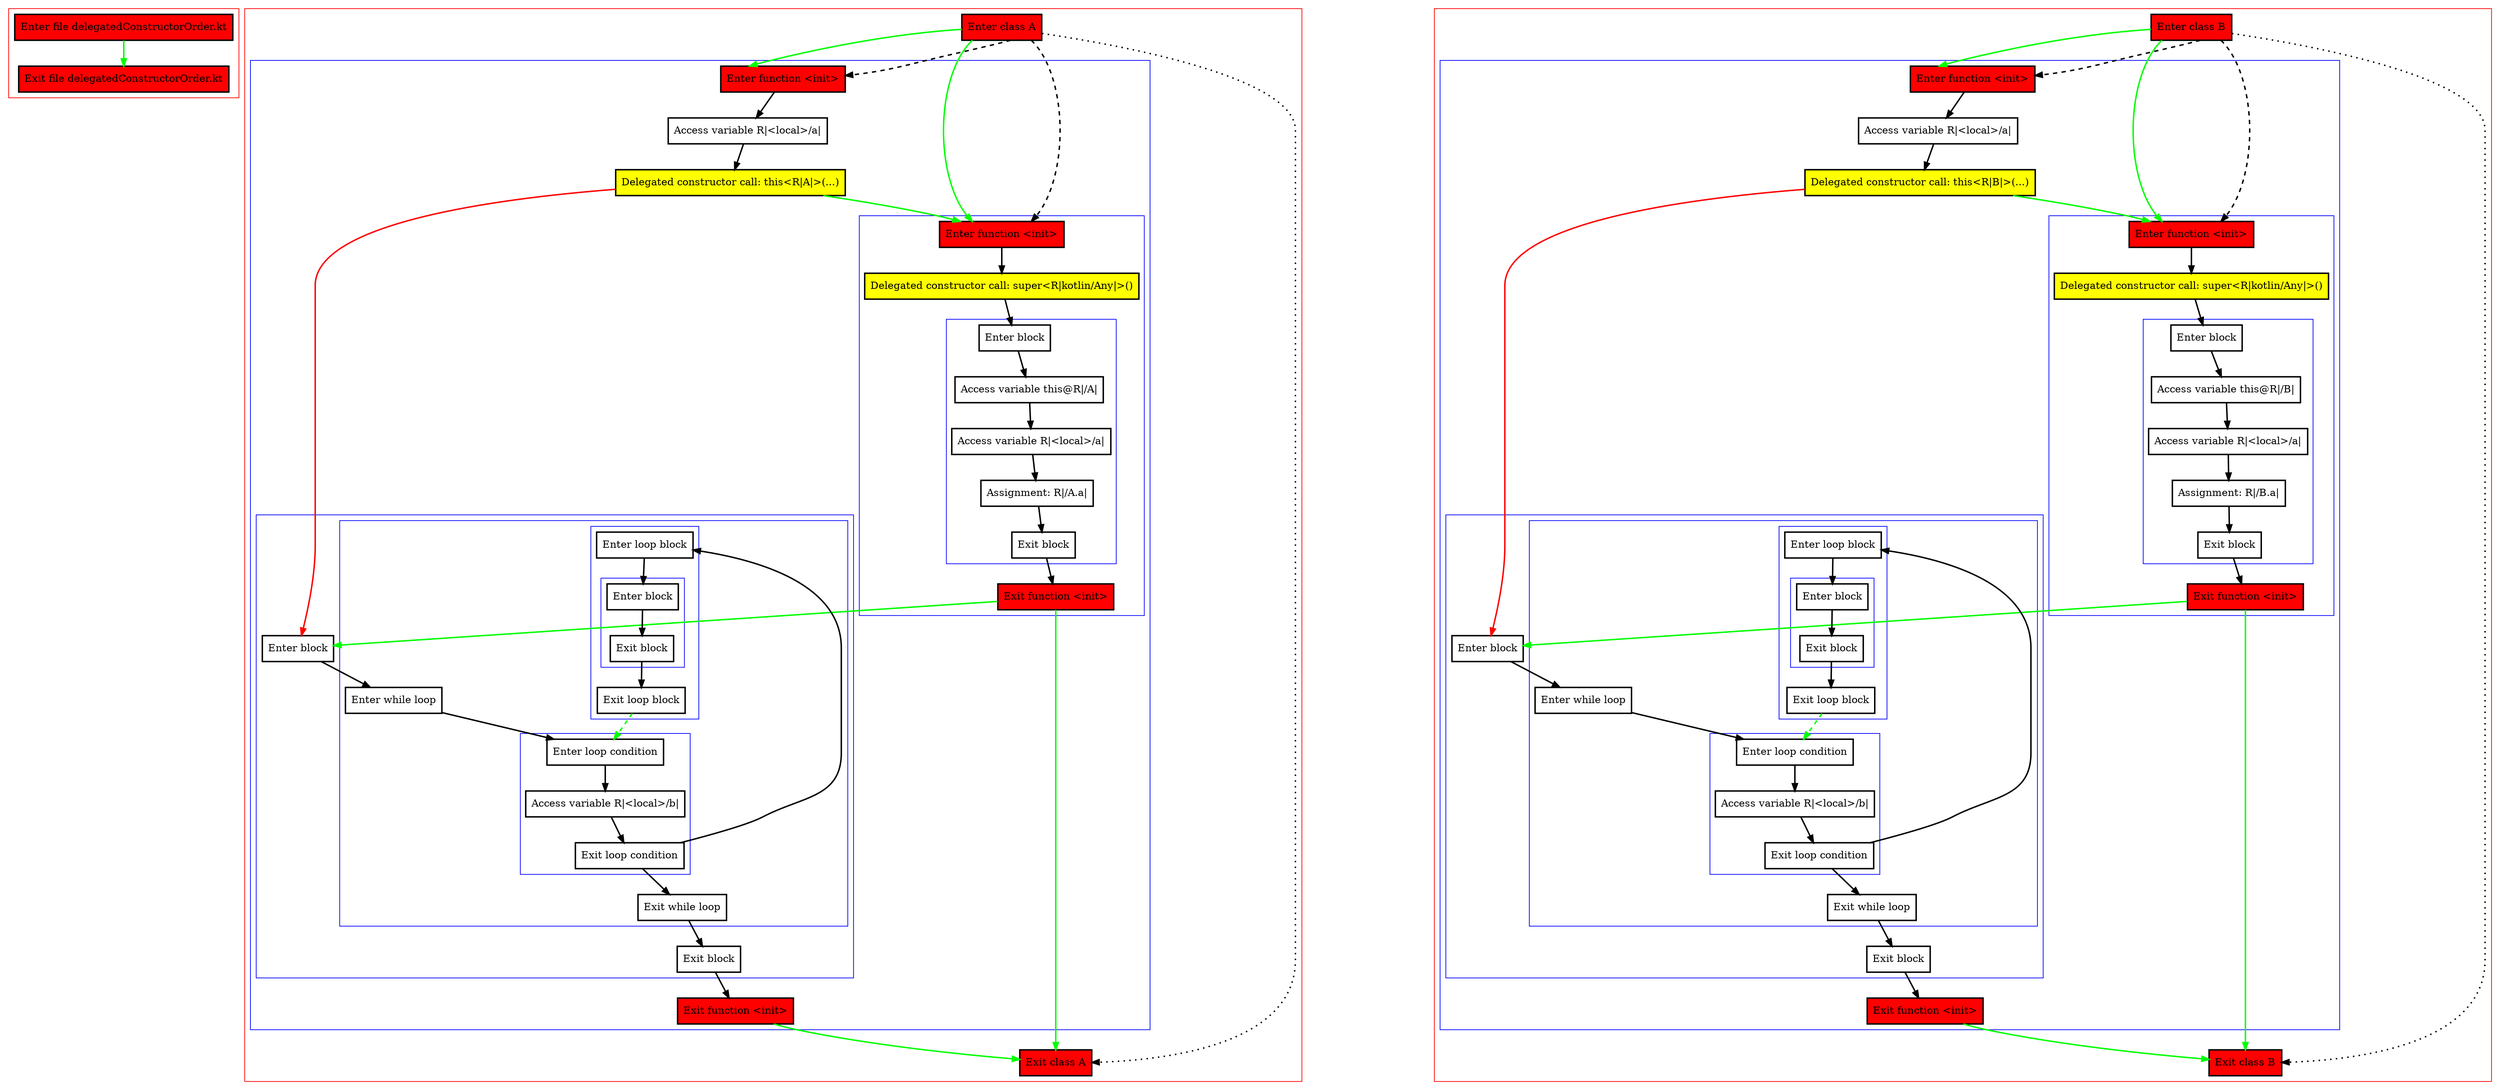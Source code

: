 digraph delegatedConstructorOrder_kt {
    graph [nodesep=3]
    node [shape=box penwidth=2]
    edge [penwidth=2]

    subgraph cluster_0 {
        color=red
        0 [label="Enter file delegatedConstructorOrder.kt" style="filled" fillcolor=red];
        1 [label="Exit file delegatedConstructorOrder.kt" style="filled" fillcolor=red];
    }
    0 -> {1} [color=green];

    subgraph cluster_1 {
        color=red
        2 [label="Enter class A" style="filled" fillcolor=red];
        subgraph cluster_2 {
            color=blue
            3 [label="Enter function <init>" style="filled" fillcolor=red];
            4 [label="Access variable R|<local>/a|"];
            5 [label="Delegated constructor call: this<R|A|>(...)" style="filled" fillcolor=yellow];
            subgraph cluster_3 {
                color=blue
                6 [label="Enter function <init>" style="filled" fillcolor=red];
                7 [label="Delegated constructor call: super<R|kotlin/Any|>()" style="filled" fillcolor=yellow];
                subgraph cluster_4 {
                    color=blue
                    8 [label="Enter block"];
                    9 [label="Access variable this@R|/A|"];
                    10 [label="Access variable R|<local>/a|"];
                    11 [label="Assignment: R|/A.a|"];
                    12 [label="Exit block"];
                }
                13 [label="Exit function <init>" style="filled" fillcolor=red];
            }
            subgraph cluster_5 {
                color=blue
                14 [label="Enter block"];
                subgraph cluster_6 {
                    color=blue
                    15 [label="Enter while loop"];
                    subgraph cluster_7 {
                        color=blue
                        16 [label="Enter loop condition"];
                        17 [label="Access variable R|<local>/b|"];
                        18 [label="Exit loop condition"];
                    }
                    subgraph cluster_8 {
                        color=blue
                        19 [label="Enter loop block"];
                        subgraph cluster_9 {
                            color=blue
                            20 [label="Enter block"];
                            21 [label="Exit block"];
                        }
                        22 [label="Exit loop block"];
                    }
                    23 [label="Exit while loop"];
                }
                24 [label="Exit block"];
            }
            25 [label="Exit function <init>" style="filled" fillcolor=red];
        }
        26 [label="Exit class A" style="filled" fillcolor=red];
    }
    2 -> {3 6} [color=green];
    2 -> {26} [style=dotted];
    2 -> {3 6} [style=dashed];
    3 -> {4};
    4 -> {5};
    5 -> {6} [color=green];
    5 -> {14} [color=red];
    6 -> {7};
    7 -> {8};
    8 -> {9};
    9 -> {10};
    10 -> {11};
    11 -> {12};
    12 -> {13};
    13 -> {14 26} [color=green];
    14 -> {15};
    15 -> {16};
    16 -> {17};
    17 -> {18};
    18 -> {19 23};
    19 -> {20};
    20 -> {21};
    21 -> {22};
    22 -> {16} [color=green style=dashed];
    23 -> {24};
    24 -> {25};
    25 -> {26} [color=green];

    subgraph cluster_10 {
        color=red
        27 [label="Enter class B" style="filled" fillcolor=red];
        subgraph cluster_11 {
            color=blue
            28 [label="Enter function <init>" style="filled" fillcolor=red];
            29 [label="Access variable R|<local>/a|"];
            30 [label="Delegated constructor call: this<R|B|>(...)" style="filled" fillcolor=yellow];
            subgraph cluster_12 {
                color=blue
                31 [label="Enter function <init>" style="filled" fillcolor=red];
                32 [label="Delegated constructor call: super<R|kotlin/Any|>()" style="filled" fillcolor=yellow];
                subgraph cluster_13 {
                    color=blue
                    33 [label="Enter block"];
                    34 [label="Access variable this@R|/B|"];
                    35 [label="Access variable R|<local>/a|"];
                    36 [label="Assignment: R|/B.a|"];
                    37 [label="Exit block"];
                }
                38 [label="Exit function <init>" style="filled" fillcolor=red];
            }
            subgraph cluster_14 {
                color=blue
                39 [label="Enter block"];
                subgraph cluster_15 {
                    color=blue
                    40 [label="Enter while loop"];
                    subgraph cluster_16 {
                        color=blue
                        41 [label="Enter loop condition"];
                        42 [label="Access variable R|<local>/b|"];
                        43 [label="Exit loop condition"];
                    }
                    subgraph cluster_17 {
                        color=blue
                        44 [label="Enter loop block"];
                        subgraph cluster_18 {
                            color=blue
                            45 [label="Enter block"];
                            46 [label="Exit block"];
                        }
                        47 [label="Exit loop block"];
                    }
                    48 [label="Exit while loop"];
                }
                49 [label="Exit block"];
            }
            50 [label="Exit function <init>" style="filled" fillcolor=red];
        }
        51 [label="Exit class B" style="filled" fillcolor=red];
    }
    27 -> {28 31} [color=green];
    27 -> {51} [style=dotted];
    27 -> {28 31} [style=dashed];
    28 -> {29};
    29 -> {30};
    30 -> {31} [color=green];
    30 -> {39} [color=red];
    31 -> {32};
    32 -> {33};
    33 -> {34};
    34 -> {35};
    35 -> {36};
    36 -> {37};
    37 -> {38};
    38 -> {39 51} [color=green];
    39 -> {40};
    40 -> {41};
    41 -> {42};
    42 -> {43};
    43 -> {44 48};
    44 -> {45};
    45 -> {46};
    46 -> {47};
    47 -> {41} [color=green style=dashed];
    48 -> {49};
    49 -> {50};
    50 -> {51} [color=green];

}

